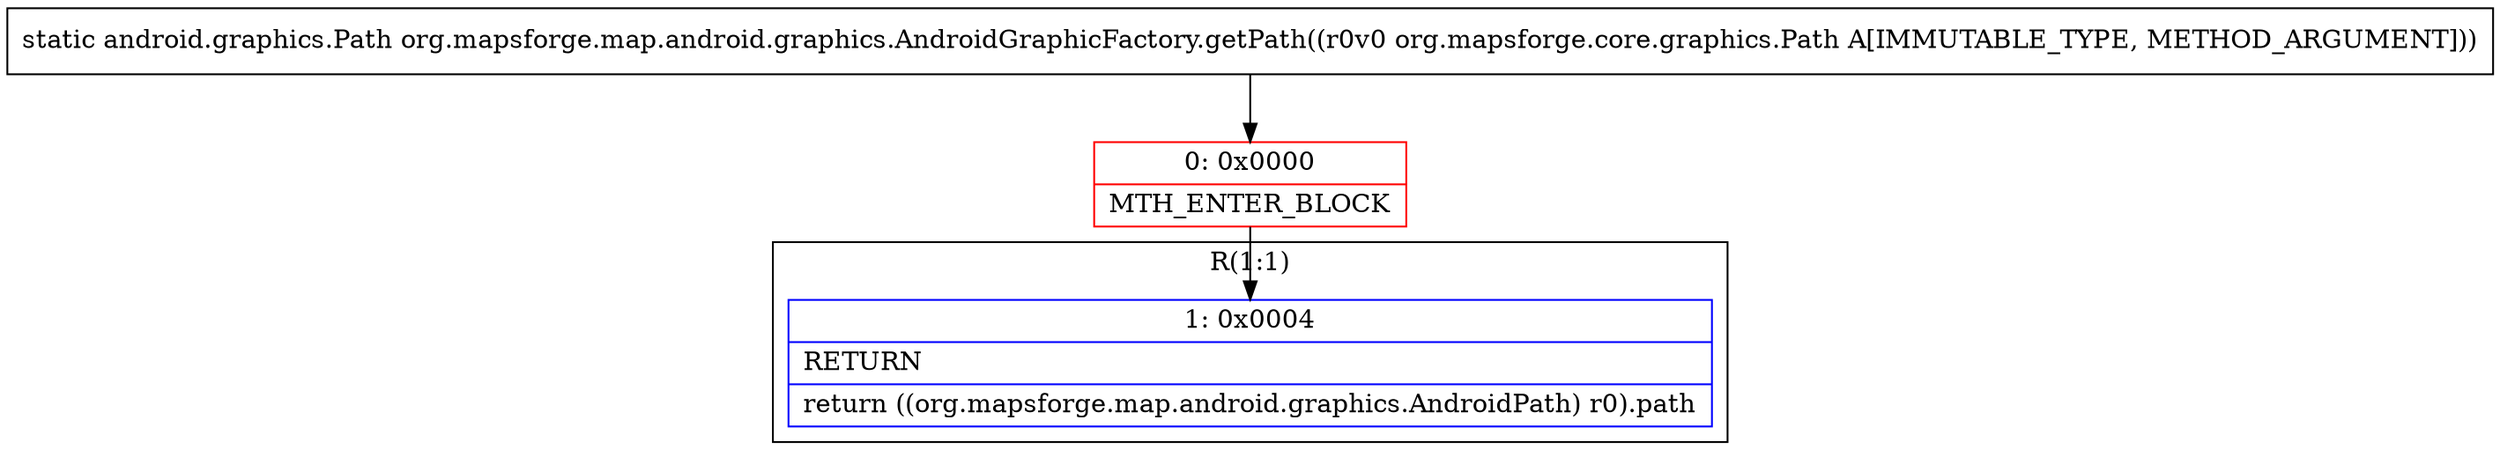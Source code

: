digraph "CFG fororg.mapsforge.map.android.graphics.AndroidGraphicFactory.getPath(Lorg\/mapsforge\/core\/graphics\/Path;)Landroid\/graphics\/Path;" {
subgraph cluster_Region_160537449 {
label = "R(1:1)";
node [shape=record,color=blue];
Node_1 [shape=record,label="{1\:\ 0x0004|RETURN\l|return ((org.mapsforge.map.android.graphics.AndroidPath) r0).path\l}"];
}
Node_0 [shape=record,color=red,label="{0\:\ 0x0000|MTH_ENTER_BLOCK\l}"];
MethodNode[shape=record,label="{static android.graphics.Path org.mapsforge.map.android.graphics.AndroidGraphicFactory.getPath((r0v0 org.mapsforge.core.graphics.Path A[IMMUTABLE_TYPE, METHOD_ARGUMENT])) }"];
MethodNode -> Node_0;
Node_0 -> Node_1;
}

